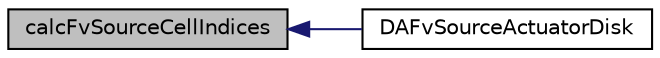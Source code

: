 digraph "calcFvSourceCellIndices"
{
  bgcolor="transparent";
  edge [fontname="Helvetica",fontsize="10",labelfontname="Helvetica",labelfontsize="10"];
  node [fontname="Helvetica",fontsize="10",shape=record];
  rankdir="LR";
  Node16 [label="calcFvSourceCellIndices",height=0.2,width=0.4,color="black", fillcolor="grey75", style="filled", fontcolor="black"];
  Node16 -> Node17 [dir="back",color="midnightblue",fontsize="10",style="solid",fontname="Helvetica"];
  Node17 [label="DAFvSourceActuatorDisk",height=0.2,width=0.4,color="black",URL="$classFoam_1_1DAFvSourceActuatorDisk.html#a07a01584d0226f1149c3d78f02a97b19"];
}
